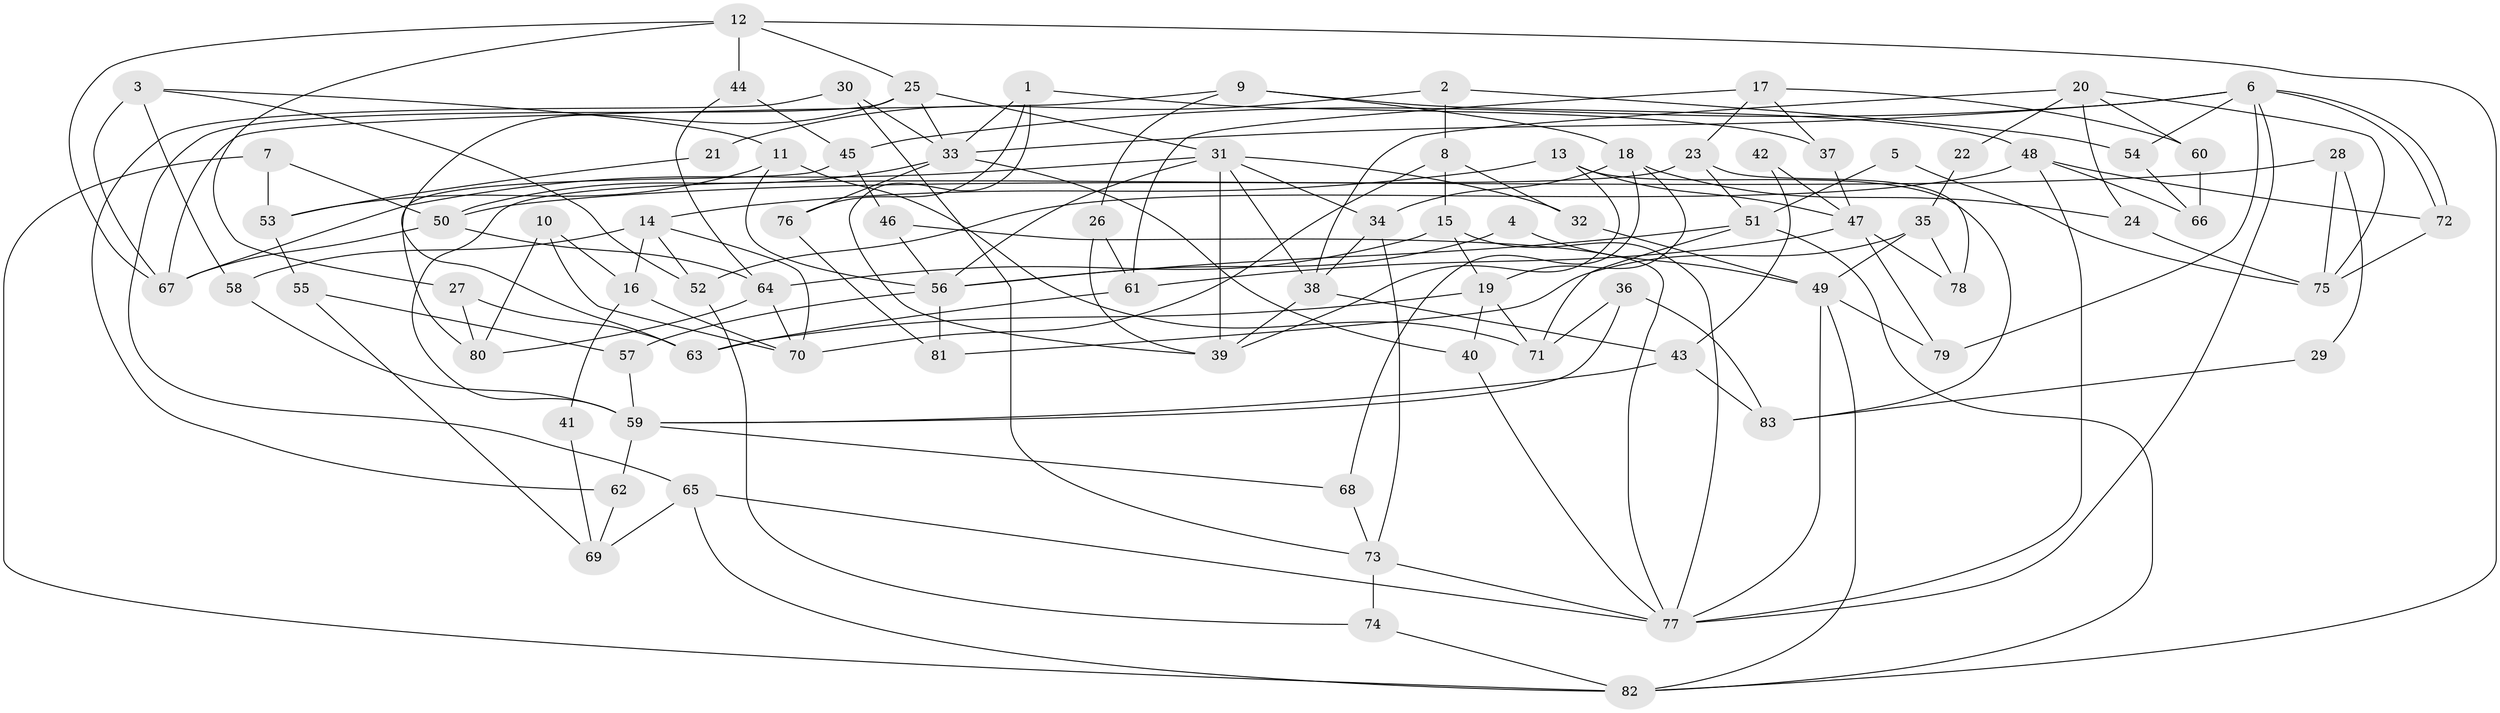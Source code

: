 // coarse degree distribution, {5: 0.19607843137254902, 3: 0.19607843137254902, 2: 0.058823529411764705, 8: 0.11764705882352941, 4: 0.1568627450980392, 6: 0.13725490196078433, 10: 0.0196078431372549, 7: 0.0784313725490196, 9: 0.0392156862745098}
// Generated by graph-tools (version 1.1) at 2025/41/03/06/25 10:41:59]
// undirected, 83 vertices, 166 edges
graph export_dot {
graph [start="1"]
  node [color=gray90,style=filled];
  1;
  2;
  3;
  4;
  5;
  6;
  7;
  8;
  9;
  10;
  11;
  12;
  13;
  14;
  15;
  16;
  17;
  18;
  19;
  20;
  21;
  22;
  23;
  24;
  25;
  26;
  27;
  28;
  29;
  30;
  31;
  32;
  33;
  34;
  35;
  36;
  37;
  38;
  39;
  40;
  41;
  42;
  43;
  44;
  45;
  46;
  47;
  48;
  49;
  50;
  51;
  52;
  53;
  54;
  55;
  56;
  57;
  58;
  59;
  60;
  61;
  62;
  63;
  64;
  65;
  66;
  67;
  68;
  69;
  70;
  71;
  72;
  73;
  74;
  75;
  76;
  77;
  78;
  79;
  80;
  81;
  82;
  83;
  1 -- 33;
  1 -- 39;
  1 -- 37;
  1 -- 76;
  2 -- 8;
  2 -- 54;
  2 -- 21;
  3 -- 52;
  3 -- 11;
  3 -- 58;
  3 -- 67;
  4 -- 49;
  4 -- 56;
  5 -- 75;
  5 -- 51;
  6 -- 77;
  6 -- 72;
  6 -- 72;
  6 -- 33;
  6 -- 45;
  6 -- 54;
  6 -- 79;
  7 -- 82;
  7 -- 50;
  7 -- 53;
  8 -- 15;
  8 -- 70;
  8 -- 32;
  9 -- 67;
  9 -- 26;
  9 -- 18;
  9 -- 48;
  10 -- 80;
  10 -- 16;
  10 -- 70;
  11 -- 71;
  11 -- 56;
  11 -- 53;
  12 -- 82;
  12 -- 67;
  12 -- 25;
  12 -- 27;
  12 -- 44;
  13 -- 14;
  13 -- 39;
  13 -- 47;
  13 -- 83;
  14 -- 70;
  14 -- 58;
  14 -- 16;
  14 -- 52;
  15 -- 19;
  15 -- 77;
  15 -- 64;
  16 -- 70;
  16 -- 41;
  17 -- 37;
  17 -- 23;
  17 -- 60;
  17 -- 61;
  18 -- 19;
  18 -- 24;
  18 -- 34;
  18 -- 68;
  19 -- 63;
  19 -- 40;
  19 -- 71;
  20 -- 38;
  20 -- 24;
  20 -- 22;
  20 -- 60;
  20 -- 75;
  21 -- 53;
  22 -- 35;
  23 -- 51;
  23 -- 59;
  23 -- 78;
  24 -- 75;
  25 -- 63;
  25 -- 31;
  25 -- 33;
  25 -- 65;
  26 -- 39;
  26 -- 61;
  27 -- 80;
  27 -- 63;
  28 -- 75;
  28 -- 50;
  28 -- 29;
  29 -- 83;
  30 -- 73;
  30 -- 33;
  30 -- 62;
  31 -- 32;
  31 -- 34;
  31 -- 38;
  31 -- 39;
  31 -- 56;
  31 -- 67;
  32 -- 49;
  33 -- 40;
  33 -- 50;
  33 -- 76;
  34 -- 38;
  34 -- 73;
  35 -- 49;
  35 -- 81;
  35 -- 78;
  36 -- 59;
  36 -- 83;
  36 -- 71;
  37 -- 47;
  38 -- 39;
  38 -- 43;
  40 -- 77;
  41 -- 69;
  42 -- 47;
  42 -- 43;
  43 -- 59;
  43 -- 83;
  44 -- 64;
  44 -- 45;
  45 -- 46;
  45 -- 80;
  46 -- 77;
  46 -- 56;
  47 -- 78;
  47 -- 61;
  47 -- 79;
  48 -- 52;
  48 -- 66;
  48 -- 72;
  48 -- 77;
  49 -- 79;
  49 -- 77;
  49 -- 82;
  50 -- 67;
  50 -- 64;
  51 -- 56;
  51 -- 71;
  51 -- 82;
  52 -- 74;
  53 -- 55;
  54 -- 66;
  55 -- 57;
  55 -- 69;
  56 -- 57;
  56 -- 81;
  57 -- 59;
  58 -- 59;
  59 -- 62;
  59 -- 68;
  60 -- 66;
  61 -- 63;
  62 -- 69;
  64 -- 70;
  64 -- 80;
  65 -- 82;
  65 -- 69;
  65 -- 77;
  68 -- 73;
  72 -- 75;
  73 -- 77;
  73 -- 74;
  74 -- 82;
  76 -- 81;
}
